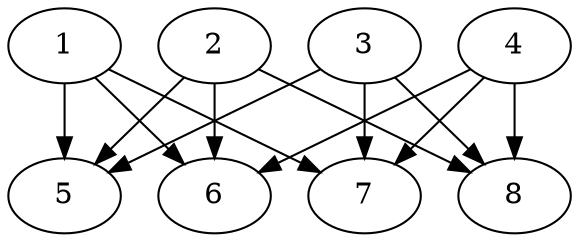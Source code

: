 digraph "" {

1 -> 5;
1 -> 6;
1 -> 7;
2 -> 5;
2 -> 6;
2 -> 8;
3 -> 5;
3 -> 7;
3 -> 8;
4 -> 6;
4 -> 7;
4 -> 8;
}